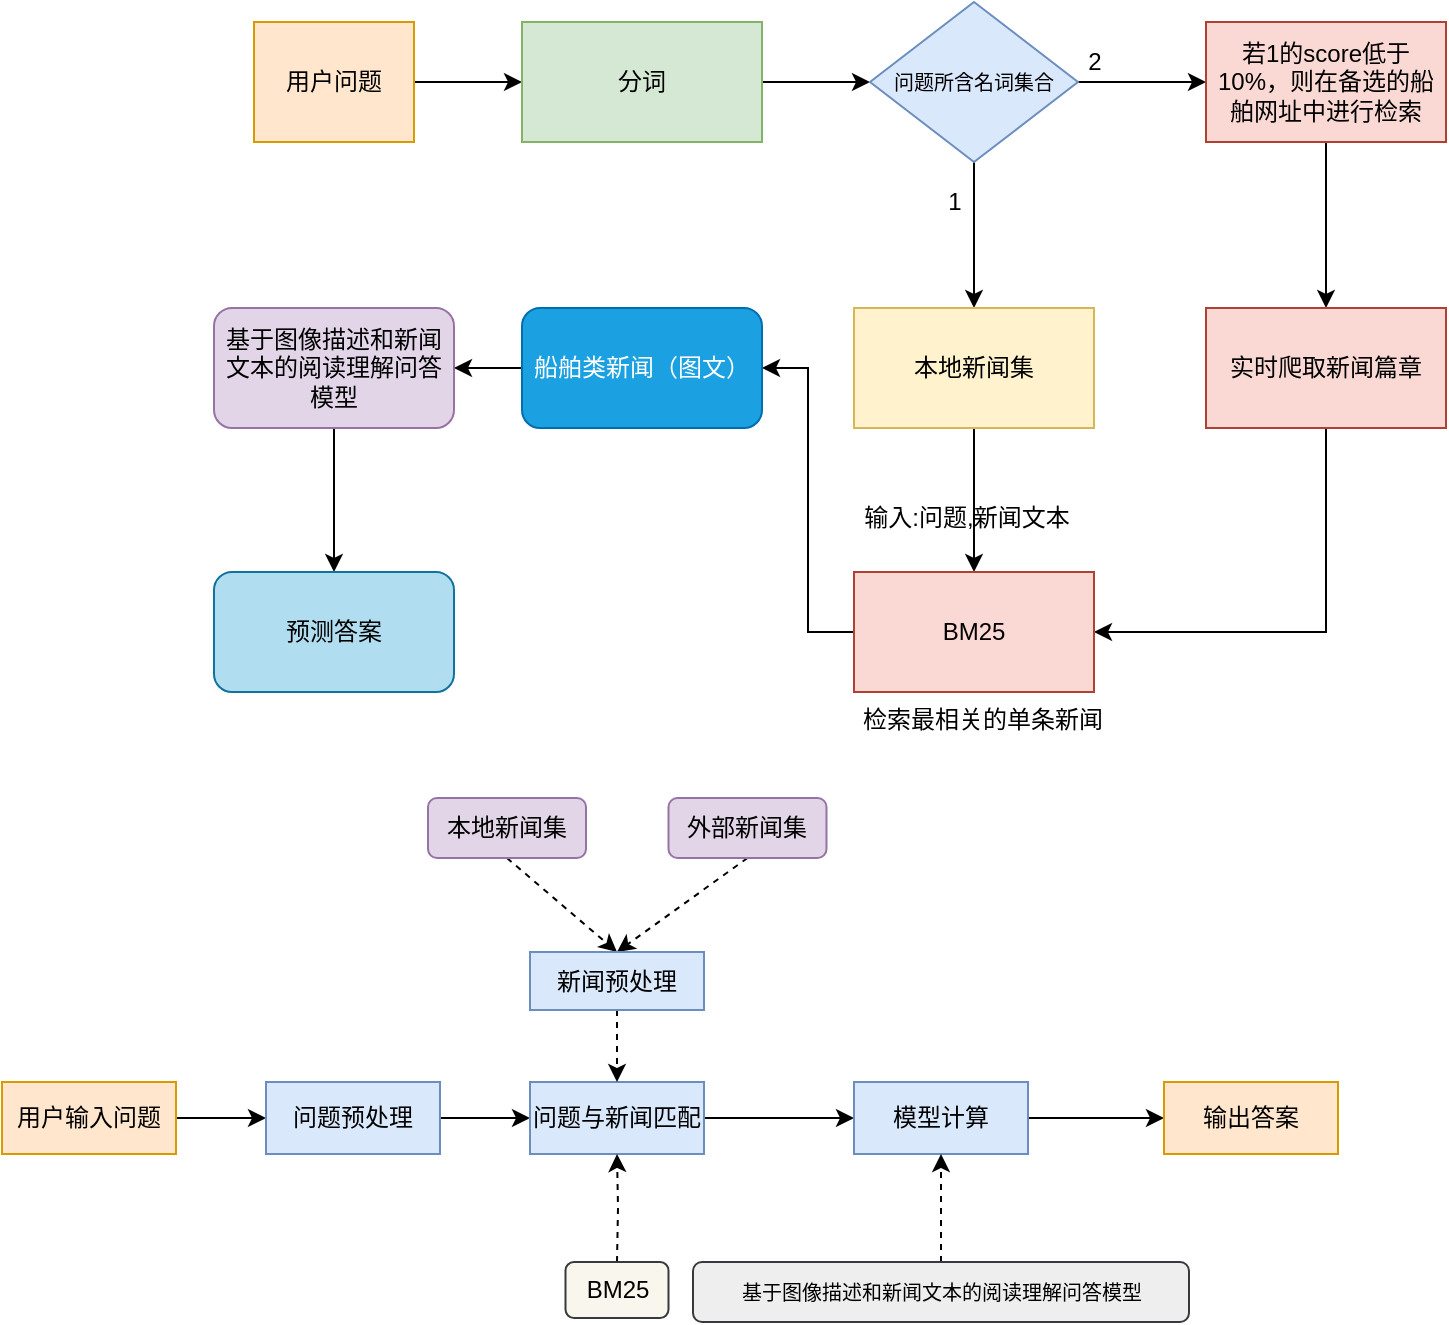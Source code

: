 <mxfile version="21.2.9" type="github">
  <diagram id="lcY6LWT-MC-6HkmapBUw" name="第 1 页">
    <mxGraphModel dx="959" dy="430" grid="0" gridSize="10" guides="1" tooltips="1" connect="1" arrows="1" fold="1" page="1" pageScale="1" pageWidth="827" pageHeight="1169" math="0" shadow="0">
      <root>
        <mxCell id="0" />
        <mxCell id="1" parent="0" />
        <mxCell id="x8r1BLscaIDYqUlncxWa-2" style="edgeStyle=orthogonalEdgeStyle;rounded=0;orthogonalLoop=1;jettySize=auto;html=1;exitX=0.5;exitY=1;exitDx=0;exitDy=0;entryX=0.5;entryY=0;entryDx=0;entryDy=0;" parent="1" source="8Y2mwY2thFTVQrrob2Md-1" target="8Y2mwY2thFTVQrrob2Md-20" edge="1">
          <mxGeometry relative="1" as="geometry" />
        </mxCell>
        <mxCell id="8Y2mwY2thFTVQrrob2Md-1" value="基于图像描述和新闻文本的阅读理解问答模型" style="rounded=1;whiteSpace=wrap;html=1;fillColor=#e1d5e7;strokeColor=#9673a6;" parent="1" vertex="1">
          <mxGeometry x="140" y="253" width="120" height="60" as="geometry" />
        </mxCell>
        <mxCell id="8Y2mwY2thFTVQrrob2Md-4" value="" style="edgeStyle=orthogonalEdgeStyle;rounded=0;orthogonalLoop=1;jettySize=auto;html=1;" parent="1" source="8Y2mwY2thFTVQrrob2Md-2" target="8Y2mwY2thFTVQrrob2Md-3" edge="1">
          <mxGeometry relative="1" as="geometry" />
        </mxCell>
        <mxCell id="8Y2mwY2thFTVQrrob2Md-2" value="用户问题" style="rounded=0;whiteSpace=wrap;html=1;fillColor=#ffe6cc;strokeColor=#d79b00;" parent="1" vertex="1">
          <mxGeometry x="160" y="110" width="80" height="60" as="geometry" />
        </mxCell>
        <mxCell id="8Y2mwY2thFTVQrrob2Md-8" value="" style="edgeStyle=orthogonalEdgeStyle;rounded=0;orthogonalLoop=1;jettySize=auto;html=1;" parent="1" source="8Y2mwY2thFTVQrrob2Md-3" target="8Y2mwY2thFTVQrrob2Md-7" edge="1">
          <mxGeometry relative="1" as="geometry" />
        </mxCell>
        <mxCell id="8Y2mwY2thFTVQrrob2Md-3" value="分词" style="whiteSpace=wrap;html=1;rounded=0;fillColor=#d5e8d4;strokeColor=#82b366;" parent="1" vertex="1">
          <mxGeometry x="294" y="110" width="120" height="60" as="geometry" />
        </mxCell>
        <mxCell id="8Y2mwY2thFTVQrrob2Md-10" value="" style="edgeStyle=orthogonalEdgeStyle;rounded=0;orthogonalLoop=1;jettySize=auto;html=1;" parent="1" source="8Y2mwY2thFTVQrrob2Md-7" target="8Y2mwY2thFTVQrrob2Md-9" edge="1">
          <mxGeometry relative="1" as="geometry" />
        </mxCell>
        <mxCell id="8Y2mwY2thFTVQrrob2Md-12" value="" style="edgeStyle=orthogonalEdgeStyle;rounded=0;orthogonalLoop=1;jettySize=auto;html=1;" parent="1" source="8Y2mwY2thFTVQrrob2Md-7" target="8Y2mwY2thFTVQrrob2Md-11" edge="1">
          <mxGeometry relative="1" as="geometry" />
        </mxCell>
        <mxCell id="8Y2mwY2thFTVQrrob2Md-7" value="&lt;font style=&quot;font-size: 10px;&quot;&gt;问题所含名词集合&lt;/font&gt;" style="rhombus;whiteSpace=wrap;html=1;rounded=0;fillColor=#dae8fc;strokeColor=#6c8ebf;" parent="1" vertex="1">
          <mxGeometry x="468" y="100" width="104" height="80" as="geometry" />
        </mxCell>
        <mxCell id="8Y2mwY2thFTVQrrob2Md-24" value="" style="edgeStyle=orthogonalEdgeStyle;rounded=0;orthogonalLoop=1;jettySize=auto;html=1;fontSize=10;" parent="1" source="8Y2mwY2thFTVQrrob2Md-9" target="8Y2mwY2thFTVQrrob2Md-23" edge="1">
          <mxGeometry relative="1" as="geometry" />
        </mxCell>
        <mxCell id="8Y2mwY2thFTVQrrob2Md-9" value="若1的score低于10%，则在备选的船舶网址中进行检索" style="rounded=0;whiteSpace=wrap;html=1;fillColor=#fad9d5;strokeColor=#ae4132;" parent="1" vertex="1">
          <mxGeometry x="636" y="110" width="120" height="60" as="geometry" />
        </mxCell>
        <mxCell id="8Y2mwY2thFTVQrrob2Md-31" style="edgeStyle=orthogonalEdgeStyle;rounded=0;orthogonalLoop=1;jettySize=auto;html=1;exitX=0.5;exitY=1;exitDx=0;exitDy=0;fontSize=10;" parent="1" source="8Y2mwY2thFTVQrrob2Md-11" target="8Y2mwY2thFTVQrrob2Md-28" edge="1">
          <mxGeometry relative="1" as="geometry" />
        </mxCell>
        <mxCell id="8Y2mwY2thFTVQrrob2Md-11" value="本地新闻集" style="whiteSpace=wrap;html=1;rounded=0;fillColor=#fff2cc;strokeColor=#d6b656;" parent="1" vertex="1">
          <mxGeometry x="460" y="253" width="120" height="60" as="geometry" />
        </mxCell>
        <mxCell id="8Y2mwY2thFTVQrrob2Md-13" value="1" style="text;html=1;align=center;verticalAlign=middle;resizable=0;points=[];autosize=1;strokeColor=none;fillColor=none;" parent="1" vertex="1">
          <mxGeometry x="495" y="185" width="30" height="30" as="geometry" />
        </mxCell>
        <mxCell id="8Y2mwY2thFTVQrrob2Md-14" value="2" style="text;html=1;align=center;verticalAlign=middle;resizable=0;points=[];autosize=1;strokeColor=none;fillColor=none;" parent="1" vertex="1">
          <mxGeometry x="565" y="115" width="30" height="30" as="geometry" />
        </mxCell>
        <mxCell id="x8r1BLscaIDYqUlncxWa-1" style="edgeStyle=orthogonalEdgeStyle;rounded=0;orthogonalLoop=1;jettySize=auto;html=1;exitX=0;exitY=0.5;exitDx=0;exitDy=0;entryX=1;entryY=0.5;entryDx=0;entryDy=0;" parent="1" source="8Y2mwY2thFTVQrrob2Md-15" target="8Y2mwY2thFTVQrrob2Md-1" edge="1">
          <mxGeometry relative="1" as="geometry" />
        </mxCell>
        <mxCell id="8Y2mwY2thFTVQrrob2Md-15" value="船舶类新闻（图文）" style="rounded=1;whiteSpace=wrap;html=1;fillColor=#1ba1e2;fontColor=#ffffff;strokeColor=#006EAF;" parent="1" vertex="1">
          <mxGeometry x="294" y="253" width="120" height="60" as="geometry" />
        </mxCell>
        <mxCell id="8Y2mwY2thFTVQrrob2Md-19" value="输入:问题,新闻文本" style="text;html=1;align=center;verticalAlign=middle;resizable=0;points=[];autosize=1;strokeColor=none;fillColor=none;" parent="1" vertex="1">
          <mxGeometry x="455" y="345" width="121" height="26" as="geometry" />
        </mxCell>
        <mxCell id="8Y2mwY2thFTVQrrob2Md-20" value="预测答案" style="whiteSpace=wrap;html=1;rounded=1;fillColor=#b1ddf0;strokeColor=#10739e;" parent="1" vertex="1">
          <mxGeometry x="140" y="385" width="120" height="60" as="geometry" />
        </mxCell>
        <mxCell id="8Y2mwY2thFTVQrrob2Md-32" style="edgeStyle=orthogonalEdgeStyle;rounded=0;orthogonalLoop=1;jettySize=auto;html=1;exitX=0.5;exitY=1;exitDx=0;exitDy=0;entryX=1;entryY=0.5;entryDx=0;entryDy=0;fontSize=10;" parent="1" source="8Y2mwY2thFTVQrrob2Md-23" target="8Y2mwY2thFTVQrrob2Md-28" edge="1">
          <mxGeometry relative="1" as="geometry" />
        </mxCell>
        <mxCell id="8Y2mwY2thFTVQrrob2Md-23" value="实时爬取新闻篇章" style="whiteSpace=wrap;html=1;fillColor=#fad9d5;strokeColor=#ae4132;rounded=0;" parent="1" vertex="1">
          <mxGeometry x="636" y="253" width="120" height="60" as="geometry" />
        </mxCell>
        <mxCell id="8Y2mwY2thFTVQrrob2Md-33" style="edgeStyle=orthogonalEdgeStyle;rounded=0;orthogonalLoop=1;jettySize=auto;html=1;exitX=0;exitY=0.5;exitDx=0;exitDy=0;entryX=1;entryY=0.5;entryDx=0;entryDy=0;fontSize=10;" parent="1" source="8Y2mwY2thFTVQrrob2Md-28" target="8Y2mwY2thFTVQrrob2Md-15" edge="1">
          <mxGeometry relative="1" as="geometry" />
        </mxCell>
        <mxCell id="8Y2mwY2thFTVQrrob2Md-28" value="BM25" style="whiteSpace=wrap;html=1;fillColor=#fad9d5;strokeColor=#ae4132;rounded=0;" parent="1" vertex="1">
          <mxGeometry x="460" y="385" width="120" height="60" as="geometry" />
        </mxCell>
        <mxCell id="8Y2mwY2thFTVQrrob2Md-34" value="&lt;span style=&quot;font-size: 12px;&quot;&gt;检索最相关的单条新闻&lt;/span&gt;" style="text;html=1;align=center;verticalAlign=middle;resizable=0;points=[];autosize=1;strokeColor=none;fillColor=none;fontSize=10;" parent="1" vertex="1">
          <mxGeometry x="455" y="446" width="138" height="26" as="geometry" />
        </mxCell>
        <mxCell id="o1zn6DV98fy7O84gE_ND-15" style="edgeStyle=orthogonalEdgeStyle;rounded=0;orthogonalLoop=1;jettySize=auto;html=1;exitX=1;exitY=0.5;exitDx=0;exitDy=0;entryX=0;entryY=0.5;entryDx=0;entryDy=0;" edge="1" parent="1" source="o1zn6DV98fy7O84gE_ND-1" target="o1zn6DV98fy7O84gE_ND-2">
          <mxGeometry relative="1" as="geometry" />
        </mxCell>
        <mxCell id="o1zn6DV98fy7O84gE_ND-1" value="用户输入问题" style="rounded=0;whiteSpace=wrap;html=1;fillColor=#ffe6cc;strokeColor=#d79b00;" vertex="1" parent="1">
          <mxGeometry x="34" y="640" width="87" height="36" as="geometry" />
        </mxCell>
        <mxCell id="o1zn6DV98fy7O84gE_ND-16" style="edgeStyle=orthogonalEdgeStyle;rounded=0;orthogonalLoop=1;jettySize=auto;html=1;exitX=1;exitY=0.5;exitDx=0;exitDy=0;entryX=0;entryY=0.5;entryDx=0;entryDy=0;" edge="1" parent="1" source="o1zn6DV98fy7O84gE_ND-2" target="o1zn6DV98fy7O84gE_ND-3">
          <mxGeometry relative="1" as="geometry" />
        </mxCell>
        <mxCell id="o1zn6DV98fy7O84gE_ND-2" value="问题预处理" style="rounded=0;whiteSpace=wrap;html=1;fillColor=#dae8fc;strokeColor=#6c8ebf;" vertex="1" parent="1">
          <mxGeometry x="166" y="640" width="87" height="36" as="geometry" />
        </mxCell>
        <mxCell id="o1zn6DV98fy7O84gE_ND-26" style="edgeStyle=orthogonalEdgeStyle;rounded=0;orthogonalLoop=1;jettySize=auto;html=1;exitX=1;exitY=0.5;exitDx=0;exitDy=0;entryX=0;entryY=0.5;entryDx=0;entryDy=0;" edge="1" parent="1" source="o1zn6DV98fy7O84gE_ND-3" target="o1zn6DV98fy7O84gE_ND-10">
          <mxGeometry relative="1" as="geometry" />
        </mxCell>
        <mxCell id="o1zn6DV98fy7O84gE_ND-3" value="问题与新闻匹配" style="rounded=0;whiteSpace=wrap;html=1;fillColor=#dae8fc;strokeColor=#6c8ebf;" vertex="1" parent="1">
          <mxGeometry x="298" y="640" width="87" height="36" as="geometry" />
        </mxCell>
        <mxCell id="o1zn6DV98fy7O84gE_ND-6" style="rounded=0;orthogonalLoop=1;jettySize=auto;html=1;exitX=0.5;exitY=1;exitDx=0;exitDy=0;entryX=0.5;entryY=0;entryDx=0;entryDy=0;dashed=1;" edge="1" parent="1" source="o1zn6DV98fy7O84gE_ND-4" target="o1zn6DV98fy7O84gE_ND-21">
          <mxGeometry relative="1" as="geometry" />
        </mxCell>
        <mxCell id="o1zn6DV98fy7O84gE_ND-4" value="本地新闻集" style="rounded=1;whiteSpace=wrap;html=1;fillColor=#e1d5e7;strokeColor=#9673a6;" vertex="1" parent="1">
          <mxGeometry x="247" y="498" width="79" height="30" as="geometry" />
        </mxCell>
        <mxCell id="o1zn6DV98fy7O84gE_ND-7" style="rounded=0;orthogonalLoop=1;jettySize=auto;html=1;exitX=0.5;exitY=1;exitDx=0;exitDy=0;entryX=0.5;entryY=0;entryDx=0;entryDy=0;dashed=1;" edge="1" parent="1" source="o1zn6DV98fy7O84gE_ND-5" target="o1zn6DV98fy7O84gE_ND-21">
          <mxGeometry relative="1" as="geometry" />
        </mxCell>
        <mxCell id="o1zn6DV98fy7O84gE_ND-5" value="外部新闻集" style="rounded=1;whiteSpace=wrap;html=1;fillColor=#e1d5e7;strokeColor=#9673a6;" vertex="1" parent="1">
          <mxGeometry x="367.25" y="498" width="79" height="30" as="geometry" />
        </mxCell>
        <mxCell id="o1zn6DV98fy7O84gE_ND-9" style="edgeStyle=orthogonalEdgeStyle;rounded=0;orthogonalLoop=1;jettySize=auto;html=1;entryX=0.5;entryY=1;entryDx=0;entryDy=0;dashed=1;" edge="1" parent="1" target="o1zn6DV98fy7O84gE_ND-3">
          <mxGeometry relative="1" as="geometry">
            <mxPoint x="341.5" y="730" as="sourcePoint" />
          </mxGeometry>
        </mxCell>
        <mxCell id="o1zn6DV98fy7O84gE_ND-18" style="edgeStyle=orthogonalEdgeStyle;rounded=0;orthogonalLoop=1;jettySize=auto;html=1;exitX=1;exitY=0.5;exitDx=0;exitDy=0;entryX=0;entryY=0.5;entryDx=0;entryDy=0;" edge="1" parent="1" source="o1zn6DV98fy7O84gE_ND-10" target="o1zn6DV98fy7O84gE_ND-11">
          <mxGeometry relative="1" as="geometry" />
        </mxCell>
        <mxCell id="o1zn6DV98fy7O84gE_ND-10" value="模型计算" style="rounded=0;whiteSpace=wrap;html=1;fillColor=#dae8fc;strokeColor=#6c8ebf;" vertex="1" parent="1">
          <mxGeometry x="460" y="640" width="87" height="36" as="geometry" />
        </mxCell>
        <mxCell id="o1zn6DV98fy7O84gE_ND-11" value="输出答案" style="rounded=0;whiteSpace=wrap;html=1;fillColor=#ffe6cc;strokeColor=#d79b00;" vertex="1" parent="1">
          <mxGeometry x="615" y="640" width="87" height="36" as="geometry" />
        </mxCell>
        <mxCell id="o1zn6DV98fy7O84gE_ND-14" style="edgeStyle=orthogonalEdgeStyle;rounded=0;orthogonalLoop=1;jettySize=auto;html=1;exitX=0.5;exitY=0;exitDx=0;exitDy=0;entryX=0.5;entryY=1;entryDx=0;entryDy=0;dashed=1;" edge="1" parent="1" source="o1zn6DV98fy7O84gE_ND-13" target="o1zn6DV98fy7O84gE_ND-10">
          <mxGeometry relative="1" as="geometry" />
        </mxCell>
        <mxCell id="o1zn6DV98fy7O84gE_ND-13" value="&lt;font style=&quot;font-size: 10px;&quot;&gt;基于图像描述和新闻文本的阅读理解问答模型&lt;/font&gt;" style="rounded=1;whiteSpace=wrap;html=1;fillColor=#eeeeee;strokeColor=#36393d;" vertex="1" parent="1">
          <mxGeometry x="379.5" y="730" width="248" height="30" as="geometry" />
        </mxCell>
        <mxCell id="o1zn6DV98fy7O84gE_ND-27" style="edgeStyle=orthogonalEdgeStyle;rounded=0;orthogonalLoop=1;jettySize=auto;html=1;exitX=0.5;exitY=1;exitDx=0;exitDy=0;entryX=0.5;entryY=0;entryDx=0;entryDy=0;dashed=1;" edge="1" parent="1" source="o1zn6DV98fy7O84gE_ND-21" target="o1zn6DV98fy7O84gE_ND-3">
          <mxGeometry relative="1" as="geometry" />
        </mxCell>
        <mxCell id="o1zn6DV98fy7O84gE_ND-21" value="新闻预处理" style="rounded=0;whiteSpace=wrap;html=1;fillColor=#dae8fc;strokeColor=#6c8ebf;" vertex="1" parent="1">
          <mxGeometry x="298" y="575" width="87" height="29" as="geometry" />
        </mxCell>
        <mxCell id="o1zn6DV98fy7O84gE_ND-24" value="BM25" style="rounded=1;whiteSpace=wrap;html=1;fillColor=#f9f7ed;strokeColor=#36393d;" vertex="1" parent="1">
          <mxGeometry x="315.75" y="730" width="51.5" height="28" as="geometry" />
        </mxCell>
      </root>
    </mxGraphModel>
  </diagram>
</mxfile>
